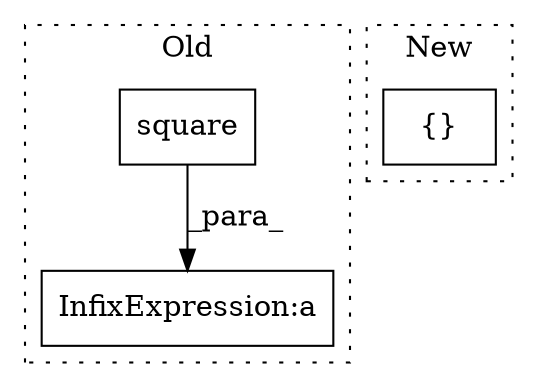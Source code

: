 digraph G {
subgraph cluster0 {
1 [label="square" a="32" s="2608,2787" l="7,1" shape="box"];
3 [label="InfixExpression:a" a="27" s="2564" l="3" shape="box"];
label = "Old";
style="dotted";
}
subgraph cluster1 {
2 [label="{}" a="4" s="3983,4035" l="1,1" shape="box"];
label = "New";
style="dotted";
}
1 -> 3 [label="_para_"];
}